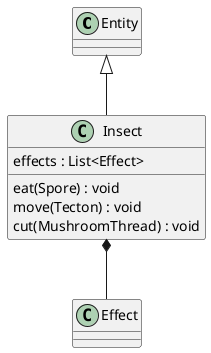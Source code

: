 @startuml insect

Entity <|-- Insect
Insect *-- Effect
class Insect{
    effects : List<Effect>
    eat(Spore) : void
    move(Tecton) : void
    cut(MushroomThread) : void
}
@enduml